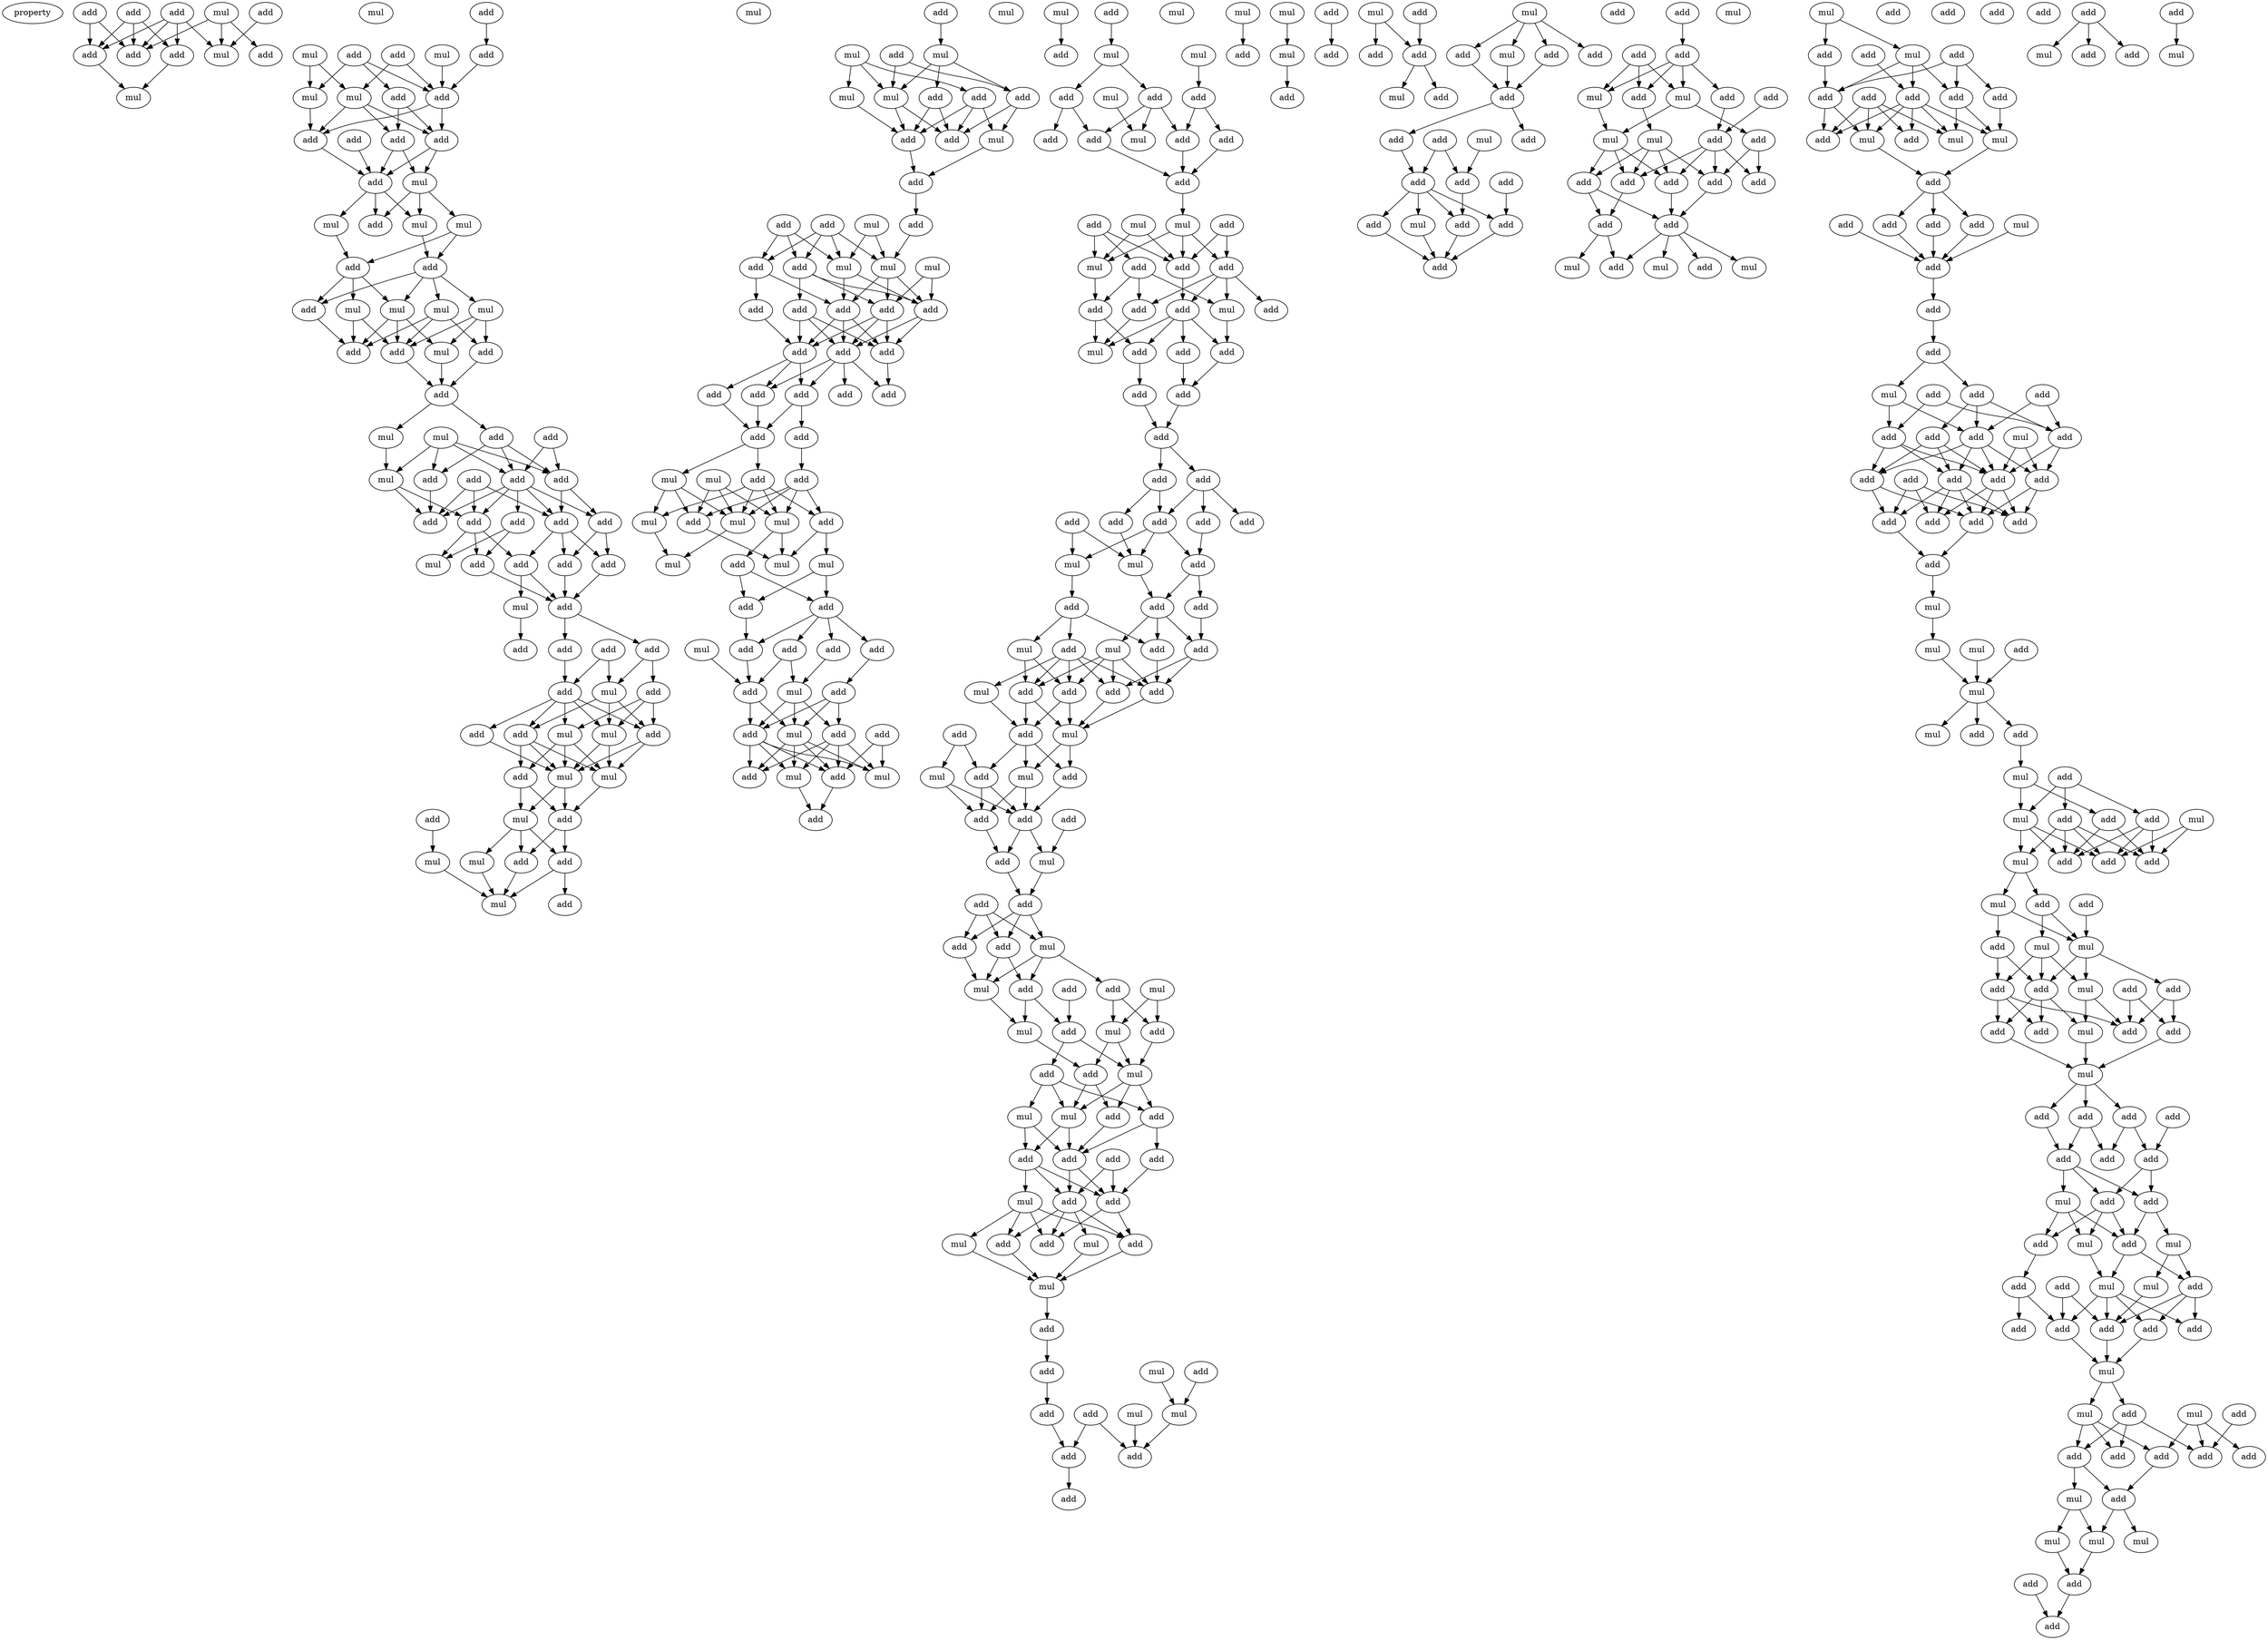 digraph {
    node [fontcolor=black]
    property [mul=2,lf=1.1]
    0 [ label = mul ];
    1 [ label = add ];
    2 [ label = add ];
    3 [ label = add ];
    4 [ label = add ];
    5 [ label = add ];
    6 [ label = add ];
    7 [ label = mul ];
    8 [ label = add ];
    9 [ label = add ];
    10 [ label = mul ];
    11 [ label = mul ];
    12 [ label = add ];
    13 [ label = mul ];
    14 [ label = add ];
    15 [ label = add ];
    16 [ label = mul ];
    17 [ label = add ];
    18 [ label = add ];
    19 [ label = mul ];
    20 [ label = mul ];
    21 [ label = add ];
    22 [ label = add ];
    23 [ label = add ];
    24 [ label = add ];
    25 [ label = add ];
    26 [ label = add ];
    27 [ label = mul ];
    28 [ label = mul ];
    29 [ label = mul ];
    30 [ label = add ];
    31 [ label = mul ];
    32 [ label = mul ];
    33 [ label = add ];
    34 [ label = add ];
    35 [ label = mul ];
    36 [ label = mul ];
    37 [ label = mul ];
    38 [ label = add ];
    39 [ label = mul ];
    40 [ label = add ];
    41 [ label = add ];
    42 [ label = mul ];
    43 [ label = add ];
    44 [ label = add ];
    45 [ label = mul ];
    46 [ label = add ];
    47 [ label = add ];
    48 [ label = mul ];
    49 [ label = add ];
    50 [ label = add ];
    51 [ label = add ];
    52 [ label = add ];
    53 [ label = mul ];
    54 [ label = add ];
    55 [ label = add ];
    56 [ label = add ];
    57 [ label = add ];
    58 [ label = add ];
    59 [ label = add ];
    60 [ label = add ];
    61 [ label = add ];
    62 [ label = add ];
    63 [ label = mul ];
    64 [ label = add ];
    65 [ label = mul ];
    66 [ label = add ];
    67 [ label = add ];
    68 [ label = add ];
    69 [ label = add ];
    70 [ label = add ];
    71 [ label = add ];
    72 [ label = mul ];
    73 [ label = add ];
    74 [ label = mul ];
    75 [ label = add ];
    76 [ label = add ];
    77 [ label = mul ];
    78 [ label = add ];
    79 [ label = mul ];
    80 [ label = mul ];
    81 [ label = add ];
    82 [ label = mul ];
    83 [ label = add ];
    84 [ label = mul ];
    85 [ label = add ];
    86 [ label = add ];
    87 [ label = mul ];
    88 [ label = add ];
    89 [ label = mul ];
    90 [ label = add ];
    91 [ label = mul ];
    92 [ label = mul ];
    93 [ label = add ];
    94 [ label = add ];
    95 [ label = mul ];
    96 [ label = mul ];
    97 [ label = add ];
    98 [ label = add ];
    99 [ label = mul ];
    100 [ label = add ];
    101 [ label = add ];
    102 [ label = add ];
    103 [ label = mul ];
    104 [ label = add ];
    105 [ label = add ];
    106 [ label = add ];
    107 [ label = add ];
    108 [ label = mul ];
    109 [ label = mul ];
    110 [ label = mul ];
    111 [ label = add ];
    112 [ label = add ];
    113 [ label = add ];
    114 [ label = add ];
    115 [ label = add ];
    116 [ label = add ];
    117 [ label = add ];
    118 [ label = add ];
    119 [ label = add ];
    120 [ label = add ];
    121 [ label = add ];
    122 [ label = add ];
    123 [ label = add ];
    124 [ label = add ];
    125 [ label = add ];
    126 [ label = add ];
    127 [ label = add ];
    128 [ label = mul ];
    129 [ label = add ];
    130 [ label = mul ];
    131 [ label = mul ];
    132 [ label = mul ];
    133 [ label = add ];
    134 [ label = mul ];
    135 [ label = add ];
    136 [ label = mul ];
    137 [ label = mul ];
    138 [ label = mul ];
    139 [ label = add ];
    140 [ label = add ];
    141 [ label = add ];
    142 [ label = add ];
    143 [ label = mul ];
    144 [ label = add ];
    145 [ label = add ];
    146 [ label = add ];
    147 [ label = add ];
    148 [ label = add ];
    149 [ label = mul ];
    150 [ label = add ];
    151 [ label = mul ];
    152 [ label = add ];
    153 [ label = add ];
    154 [ label = add ];
    155 [ label = add ];
    156 [ label = mul ];
    157 [ label = mul ];
    158 [ label = mul ];
    159 [ label = add ];
    160 [ label = mul ];
    161 [ label = add ];
    162 [ label = add ];
    163 [ label = mul ];
    164 [ label = mul ];
    165 [ label = add ];
    166 [ label = add ];
    167 [ label = add ];
    168 [ label = mul ];
    169 [ label = add ];
    170 [ label = add ];
    171 [ label = add ];
    172 [ label = add ];
    173 [ label = mul ];
    174 [ label = add ];
    175 [ label = mul ];
    176 [ label = mul ];
    177 [ label = add ];
    178 [ label = add ];
    179 [ label = mul ];
    180 [ label = add ];
    181 [ label = add ];
    182 [ label = add ];
    183 [ label = add ];
    184 [ label = add ];
    185 [ label = mul ];
    186 [ label = add ];
    187 [ label = add ];
    188 [ label = add ];
    189 [ label = add ];
    190 [ label = mul ];
    191 [ label = add ];
    192 [ label = add ];
    193 [ label = add ];
    194 [ label = mul ];
    195 [ label = add ];
    196 [ label = add ];
    197 [ label = add ];
    198 [ label = add ];
    199 [ label = add ];
    200 [ label = add ];
    201 [ label = add ];
    202 [ label = add ];
    203 [ label = mul ];
    204 [ label = mul ];
    205 [ label = add ];
    206 [ label = add ];
    207 [ label = add ];
    208 [ label = add ];
    209 [ label = add ];
    210 [ label = mul ];
    211 [ label = add ];
    212 [ label = add ];
    213 [ label = mul ];
    214 [ label = add ];
    215 [ label = add ];
    216 [ label = add ];
    217 [ label = add ];
    218 [ label = mul ];
    219 [ label = add ];
    220 [ label = mul ];
    221 [ label = add ];
    222 [ label = mul ];
    223 [ label = mul ];
    224 [ label = mul ];
    225 [ label = add ];
    226 [ label = add ];
    227 [ label = add ];
    228 [ label = add ];
    229 [ label = add ];
    230 [ label = add ];
    231 [ label = add ];
    232 [ label = mul ];
    233 [ label = add ];
    234 [ label = add ];
    235 [ label = add ];
    236 [ label = add ];
    237 [ label = mul ];
    238 [ label = mul ];
    239 [ label = mul ];
    240 [ label = add ];
    241 [ label = add ];
    242 [ label = add ];
    243 [ label = mul ];
    244 [ label = add ];
    245 [ label = mul ];
    246 [ label = add ];
    247 [ label = mul ];
    248 [ label = add ];
    249 [ label = add ];
    250 [ label = mul ];
    251 [ label = add ];
    252 [ label = mul ];
    253 [ label = add ];
    254 [ label = add ];
    255 [ label = add ];
    256 [ label = add ];
    257 [ label = add ];
    258 [ label = add ];
    259 [ label = add ];
    260 [ label = mul ];
    261 [ label = add ];
    262 [ label = mul ];
    263 [ label = add ];
    264 [ label = add ];
    265 [ label = mul ];
    266 [ label = mul ];
    267 [ label = add ];
    268 [ label = add ];
    269 [ label = add ];
    270 [ label = mul ];
    271 [ label = add ];
    272 [ label = add ];
    273 [ label = mul ];
    274 [ label = mul ];
    275 [ label = add ];
    276 [ label = add ];
    277 [ label = add ];
    278 [ label = mul ];
    279 [ label = add ];
    280 [ label = mul ];
    281 [ label = add ];
    282 [ label = add ];
    283 [ label = mul ];
    284 [ label = add ];
    285 [ label = add ];
    286 [ label = add ];
    287 [ label = mul ];
    288 [ label = add ];
    289 [ label = mul ];
    290 [ label = add ];
    291 [ label = add ];
    292 [ label = mul ];
    293 [ label = add ];
    294 [ label = add ];
    295 [ label = add ];
    296 [ label = mul ];
    297 [ label = add ];
    298 [ label = add ];
    299 [ label = add ];
    300 [ label = add ];
    301 [ label = add ];
    302 [ label = add ];
    303 [ label = add ];
    304 [ label = add ];
    305 [ label = mul ];
    306 [ label = add ];
    307 [ label = add ];
    308 [ label = add ];
    309 [ label = add ];
    310 [ label = add ];
    311 [ label = mul ];
    312 [ label = mul ];
    313 [ label = add ];
    314 [ label = add ];
    315 [ label = add ];
    316 [ label = mul ];
    317 [ label = add ];
    318 [ label = mul ];
    319 [ label = add ];
    320 [ label = add ];
    321 [ label = add ];
    322 [ label = add ];
    323 [ label = add ];
    324 [ label = add ];
    325 [ label = add ];
    326 [ label = add ];
    327 [ label = add ];
    328 [ label = mul ];
    329 [ label = add ];
    330 [ label = mul ];
    331 [ label = mul ];
    332 [ label = mul ];
    333 [ label = mul ];
    334 [ label = mul ];
    335 [ label = add ];
    336 [ label = add ];
    337 [ label = add ];
    338 [ label = add ];
    339 [ label = add ];
    340 [ label = add ];
    341 [ label = add ];
    342 [ label = add ];
    343 [ label = mul ];
    344 [ label = mul ];
    345 [ label = mul ];
    346 [ label = add ];
    347 [ label = add ];
    348 [ label = add ];
    349 [ label = add ];
    350 [ label = add ];
    351 [ label = add ];
    352 [ label = add ];
    353 [ label = mul ];
    354 [ label = add ];
    355 [ label = add ];
    356 [ label = add ];
    357 [ label = mul ];
    358 [ label = add ];
    359 [ label = add ];
    360 [ label = add ];
    361 [ label = add ];
    362 [ label = add ];
    363 [ label = add ];
    364 [ label = add ];
    365 [ label = mul ];
    366 [ label = add ];
    367 [ label = add ];
    368 [ label = add ];
    369 [ label = add ];
    370 [ label = add ];
    371 [ label = add ];
    372 [ label = add ];
    373 [ label = add ];
    374 [ label = add ];
    375 [ label = add ];
    376 [ label = mul ];
    377 [ label = mul ];
    378 [ label = mul ];
    379 [ label = add ];
    380 [ label = add ];
    381 [ label = add ];
    382 [ label = mul ];
    383 [ label = add ];
    384 [ label = mul ];
    385 [ label = add ];
    386 [ label = add ];
    387 [ label = add ];
    388 [ label = mul ];
    389 [ label = add ];
    390 [ label = mul ];
    391 [ label = add ];
    392 [ label = mul ];
    393 [ label = add ];
    394 [ label = add ];
    395 [ label = add ];
    396 [ label = mul ];
    397 [ label = add ];
    398 [ label = add ];
    399 [ label = mul ];
    400 [ label = add ];
    401 [ label = add ];
    402 [ label = mul ];
    403 [ label = mul ];
    404 [ label = add ];
    405 [ label = add ];
    406 [ label = mul ];
    407 [ label = add ];
    408 [ label = add ];
    409 [ label = add ];
    410 [ label = mul ];
    411 [ label = add ];
    412 [ label = add ];
    413 [ label = add ];
    414 [ label = mul ];
    415 [ label = add ];
    416 [ label = add ];
    417 [ label = add ];
    418 [ label = add ];
    419 [ label = add ];
    420 [ label = add ];
    421 [ label = add ];
    422 [ label = mul ];
    423 [ label = add ];
    424 [ label = add ];
    425 [ label = add ];
    426 [ label = add ];
    427 [ label = mul ];
    428 [ label = mul ];
    429 [ label = add ];
    430 [ label = add ];
    431 [ label = mul ];
    432 [ label = add ];
    433 [ label = mul ];
    434 [ label = add ];
    435 [ label = add ];
    436 [ label = add ];
    437 [ label = add ];
    438 [ label = add ];
    439 [ label = mul ];
    440 [ label = mul ];
    441 [ label = add ];
    442 [ label = mul ];
    443 [ label = add ];
    444 [ label = add ];
    445 [ label = add ];
    446 [ label = add ];
    447 [ label = add ];
    448 [ label = add ];
    449 [ label = mul ];
    450 [ label = add ];
    451 [ label = mul ];
    452 [ label = mul ];
    453 [ label = add ];
    454 [ label = mul ];
    455 [ label = add ];
    456 [ label = add ];
    457 [ label = add ];
    458 [ label = add ];
    459 [ label = add ];
    460 [ label = mul ];
    461 [ label = mul ];
    462 [ label = add ];
    463 [ label = add ];
    0 -> 5 [ name = 0 ];
    0 -> 7 [ name = 1 ];
    0 -> 8 [ name = 2 ];
    1 -> 7 [ name = 3 ];
    2 -> 5 [ name = 4 ];
    2 -> 6 [ name = 5 ];
    2 -> 7 [ name = 6 ];
    2 -> 9 [ name = 7 ];
    3 -> 5 [ name = 8 ];
    3 -> 6 [ name = 9 ];
    4 -> 5 [ name = 10 ];
    4 -> 6 [ name = 11 ];
    4 -> 9 [ name = 12 ];
    6 -> 10 [ name = 13 ];
    9 -> 10 [ name = 14 ];
    12 -> 14 [ name = 15 ];
    13 -> 21 [ name = 16 ];
    14 -> 21 [ name = 17 ];
    15 -> 18 [ name = 18 ];
    15 -> 20 [ name = 19 ];
    15 -> 21 [ name = 20 ];
    16 -> 19 [ name = 21 ];
    16 -> 20 [ name = 22 ];
    17 -> 19 [ name = 23 ];
    17 -> 21 [ name = 24 ];
    18 -> 23 [ name = 25 ];
    18 -> 24 [ name = 26 ];
    19 -> 22 [ name = 27 ];
    19 -> 23 [ name = 28 ];
    19 -> 24 [ name = 29 ];
    20 -> 22 [ name = 30 ];
    21 -> 22 [ name = 31 ];
    21 -> 24 [ name = 32 ];
    22 -> 26 [ name = 33 ];
    23 -> 26 [ name = 34 ];
    23 -> 27 [ name = 35 ];
    24 -> 26 [ name = 36 ];
    24 -> 27 [ name = 37 ];
    25 -> 26 [ name = 38 ];
    26 -> 29 [ name = 39 ];
    26 -> 30 [ name = 40 ];
    26 -> 32 [ name = 41 ];
    27 -> 30 [ name = 42 ];
    27 -> 31 [ name = 43 ];
    27 -> 32 [ name = 44 ];
    29 -> 34 [ name = 45 ];
    31 -> 33 [ name = 46 ];
    31 -> 34 [ name = 47 ];
    32 -> 33 [ name = 48 ];
    33 -> 36 [ name = 49 ];
    33 -> 37 [ name = 50 ];
    33 -> 38 [ name = 51 ];
    33 -> 39 [ name = 52 ];
    34 -> 35 [ name = 53 ];
    34 -> 36 [ name = 54 ];
    34 -> 38 [ name = 55 ];
    35 -> 40 [ name = 56 ];
    35 -> 43 [ name = 57 ];
    36 -> 40 [ name = 58 ];
    36 -> 42 [ name = 59 ];
    36 -> 43 [ name = 60 ];
    37 -> 40 [ name = 61 ];
    37 -> 41 [ name = 62 ];
    37 -> 43 [ name = 63 ];
    38 -> 40 [ name = 64 ];
    39 -> 41 [ name = 65 ];
    39 -> 42 [ name = 66 ];
    39 -> 43 [ name = 67 ];
    41 -> 44 [ name = 68 ];
    42 -> 44 [ name = 69 ];
    43 -> 44 [ name = 70 ];
    44 -> 45 [ name = 71 ];
    44 -> 47 [ name = 72 ];
    45 -> 53 [ name = 73 ];
    46 -> 50 [ name = 74 ];
    46 -> 51 [ name = 75 ];
    47 -> 50 [ name = 76 ];
    47 -> 51 [ name = 77 ];
    47 -> 52 [ name = 78 ];
    48 -> 50 [ name = 79 ];
    48 -> 51 [ name = 80 ];
    48 -> 52 [ name = 81 ];
    48 -> 53 [ name = 82 ];
    49 -> 54 [ name = 83 ];
    49 -> 55 [ name = 84 ];
    49 -> 58 [ name = 85 ];
    50 -> 54 [ name = 86 ];
    50 -> 55 [ name = 87 ];
    50 -> 56 [ name = 88 ];
    50 -> 57 [ name = 89 ];
    50 -> 58 [ name = 90 ];
    51 -> 54 [ name = 91 ];
    51 -> 56 [ name = 92 ];
    52 -> 55 [ name = 93 ];
    53 -> 55 [ name = 94 ];
    53 -> 58 [ name = 95 ];
    54 -> 59 [ name = 96 ];
    54 -> 60 [ name = 97 ];
    54 -> 61 [ name = 98 ];
    56 -> 60 [ name = 99 ];
    56 -> 61 [ name = 100 ];
    57 -> 62 [ name = 101 ];
    57 -> 63 [ name = 102 ];
    58 -> 59 [ name = 103 ];
    58 -> 62 [ name = 104 ];
    58 -> 63 [ name = 105 ];
    59 -> 64 [ name = 106 ];
    59 -> 65 [ name = 107 ];
    60 -> 64 [ name = 108 ];
    61 -> 64 [ name = 109 ];
    62 -> 64 [ name = 110 ];
    64 -> 66 [ name = 111 ];
    64 -> 68 [ name = 112 ];
    65 -> 67 [ name = 113 ];
    66 -> 70 [ name = 114 ];
    68 -> 71 [ name = 115 ];
    68 -> 72 [ name = 116 ];
    69 -> 70 [ name = 117 ];
    69 -> 72 [ name = 118 ];
    70 -> 73 [ name = 119 ];
    70 -> 74 [ name = 120 ];
    70 -> 75 [ name = 121 ];
    70 -> 76 [ name = 122 ];
    70 -> 77 [ name = 123 ];
    71 -> 74 [ name = 124 ];
    71 -> 76 [ name = 125 ];
    71 -> 77 [ name = 126 ];
    72 -> 73 [ name = 127 ];
    72 -> 74 [ name = 128 ];
    72 -> 76 [ name = 129 ];
    73 -> 78 [ name = 130 ];
    73 -> 79 [ name = 131 ];
    73 -> 80 [ name = 132 ];
    74 -> 79 [ name = 133 ];
    74 -> 80 [ name = 134 ];
    75 -> 79 [ name = 135 ];
    76 -> 79 [ name = 136 ];
    76 -> 80 [ name = 137 ];
    77 -> 78 [ name = 138 ];
    77 -> 79 [ name = 139 ];
    77 -> 80 [ name = 140 ];
    78 -> 82 [ name = 141 ];
    78 -> 83 [ name = 142 ];
    79 -> 82 [ name = 143 ];
    79 -> 83 [ name = 144 ];
    80 -> 83 [ name = 145 ];
    81 -> 87 [ name = 146 ];
    82 -> 84 [ name = 147 ];
    82 -> 85 [ name = 148 ];
    82 -> 86 [ name = 149 ];
    83 -> 85 [ name = 150 ];
    83 -> 86 [ name = 151 ];
    84 -> 89 [ name = 152 ];
    85 -> 89 [ name = 153 ];
    86 -> 88 [ name = 154 ];
    86 -> 89 [ name = 155 ];
    87 -> 89 [ name = 156 ];
    90 -> 91 [ name = 157 ];
    91 -> 95 [ name = 158 ];
    91 -> 97 [ name = 159 ];
    91 -> 98 [ name = 160 ];
    92 -> 94 [ name = 161 ];
    92 -> 95 [ name = 162 ];
    92 -> 96 [ name = 163 ];
    93 -> 95 [ name = 164 ];
    93 -> 98 [ name = 165 ];
    94 -> 99 [ name = 166 ];
    94 -> 100 [ name = 167 ];
    94 -> 101 [ name = 168 ];
    95 -> 100 [ name = 169 ];
    95 -> 101 [ name = 170 ];
    96 -> 101 [ name = 171 ];
    97 -> 100 [ name = 172 ];
    97 -> 101 [ name = 173 ];
    98 -> 99 [ name = 174 ];
    98 -> 100 [ name = 175 ];
    99 -> 102 [ name = 176 ];
    101 -> 102 [ name = 177 ];
    102 -> 105 [ name = 178 ];
    103 -> 109 [ name = 179 ];
    103 -> 110 [ name = 180 ];
    104 -> 107 [ name = 181 ];
    104 -> 109 [ name = 182 ];
    104 -> 110 [ name = 183 ];
    104 -> 111 [ name = 184 ];
    105 -> 109 [ name = 185 ];
    106 -> 107 [ name = 186 ];
    106 -> 110 [ name = 187 ];
    106 -> 111 [ name = 188 ];
    107 -> 113 [ name = 189 ];
    107 -> 114 [ name = 190 ];
    107 -> 115 [ name = 191 ];
    108 -> 113 [ name = 192 ];
    108 -> 114 [ name = 193 ];
    109 -> 113 [ name = 194 ];
    109 -> 114 [ name = 195 ];
    109 -> 116 [ name = 196 ];
    110 -> 114 [ name = 197 ];
    110 -> 116 [ name = 198 ];
    111 -> 112 [ name = 199 ];
    111 -> 116 [ name = 200 ];
    112 -> 117 [ name = 201 ];
    113 -> 117 [ name = 202 ];
    113 -> 118 [ name = 203 ];
    113 -> 119 [ name = 204 ];
    114 -> 118 [ name = 205 ];
    114 -> 119 [ name = 206 ];
    115 -> 117 [ name = 207 ];
    115 -> 118 [ name = 208 ];
    115 -> 119 [ name = 209 ];
    116 -> 117 [ name = 210 ];
    116 -> 118 [ name = 211 ];
    116 -> 119 [ name = 212 ];
    117 -> 121 [ name = 213 ];
    117 -> 122 [ name = 214 ];
    117 -> 123 [ name = 215 ];
    118 -> 124 [ name = 216 ];
    119 -> 120 [ name = 217 ];
    119 -> 121 [ name = 218 ];
    119 -> 123 [ name = 219 ];
    119 -> 124 [ name = 220 ];
    121 -> 125 [ name = 221 ];
    121 -> 126 [ name = 222 ];
    122 -> 126 [ name = 223 ];
    123 -> 126 [ name = 224 ];
    125 -> 127 [ name = 225 ];
    126 -> 129 [ name = 226 ];
    126 -> 130 [ name = 227 ];
    127 -> 131 [ name = 228 ];
    127 -> 132 [ name = 229 ];
    127 -> 133 [ name = 230 ];
    127 -> 135 [ name = 231 ];
    128 -> 131 [ name = 232 ];
    128 -> 132 [ name = 233 ];
    128 -> 133 [ name = 234 ];
    129 -> 131 [ name = 235 ];
    129 -> 132 [ name = 236 ];
    129 -> 134 [ name = 237 ];
    129 -> 135 [ name = 238 ];
    130 -> 131 [ name = 239 ];
    130 -> 133 [ name = 240 ];
    130 -> 134 [ name = 241 ];
    131 -> 136 [ name = 242 ];
    132 -> 138 [ name = 243 ];
    132 -> 139 [ name = 244 ];
    133 -> 138 [ name = 245 ];
    134 -> 136 [ name = 246 ];
    135 -> 137 [ name = 247 ];
    135 -> 138 [ name = 248 ];
    137 -> 140 [ name = 249 ];
    137 -> 141 [ name = 250 ];
    139 -> 140 [ name = 251 ];
    139 -> 141 [ name = 252 ];
    140 -> 142 [ name = 253 ];
    141 -> 142 [ name = 254 ];
    141 -> 144 [ name = 255 ];
    141 -> 145 [ name = 256 ];
    141 -> 146 [ name = 257 ];
    142 -> 147 [ name = 258 ];
    143 -> 147 [ name = 259 ];
    144 -> 149 [ name = 260 ];
    145 -> 148 [ name = 261 ];
    146 -> 147 [ name = 262 ];
    146 -> 149 [ name = 263 ];
    147 -> 151 [ name = 264 ];
    147 -> 153 [ name = 265 ];
    148 -> 151 [ name = 266 ];
    148 -> 152 [ name = 267 ];
    148 -> 153 [ name = 268 ];
    149 -> 151 [ name = 269 ];
    149 -> 152 [ name = 270 ];
    149 -> 153 [ name = 271 ];
    150 -> 155 [ name = 272 ];
    150 -> 157 [ name = 273 ];
    151 -> 154 [ name = 274 ];
    151 -> 155 [ name = 275 ];
    151 -> 156 [ name = 276 ];
    151 -> 157 [ name = 277 ];
    152 -> 154 [ name = 278 ];
    152 -> 155 [ name = 279 ];
    152 -> 156 [ name = 280 ];
    152 -> 157 [ name = 281 ];
    153 -> 154 [ name = 282 ];
    153 -> 155 [ name = 283 ];
    153 -> 156 [ name = 284 ];
    153 -> 157 [ name = 285 ];
    155 -> 159 [ name = 286 ];
    156 -> 159 [ name = 287 ];
    160 -> 162 [ name = 288 ];
    161 -> 163 [ name = 289 ];
    163 -> 166 [ name = 290 ];
    163 -> 167 [ name = 291 ];
    164 -> 165 [ name = 292 ];
    165 -> 169 [ name = 293 ];
    165 -> 172 [ name = 294 ];
    166 -> 170 [ name = 295 ];
    166 -> 172 [ name = 296 ];
    166 -> 173 [ name = 297 ];
    167 -> 170 [ name = 298 ];
    167 -> 171 [ name = 299 ];
    168 -> 173 [ name = 300 ];
    169 -> 174 [ name = 301 ];
    170 -> 174 [ name = 302 ];
    172 -> 174 [ name = 303 ];
    174 -> 175 [ name = 304 ];
    175 -> 179 [ name = 305 ];
    175 -> 180 [ name = 306 ];
    175 -> 182 [ name = 307 ];
    176 -> 179 [ name = 308 ];
    176 -> 180 [ name = 309 ];
    177 -> 179 [ name = 310 ];
    177 -> 180 [ name = 311 ];
    177 -> 181 [ name = 312 ];
    178 -> 180 [ name = 313 ];
    178 -> 182 [ name = 314 ];
    179 -> 187 [ name = 315 ];
    180 -> 183 [ name = 316 ];
    181 -> 185 [ name = 317 ];
    181 -> 186 [ name = 318 ];
    181 -> 187 [ name = 319 ];
    182 -> 183 [ name = 320 ];
    182 -> 184 [ name = 321 ];
    182 -> 185 [ name = 322 ];
    182 -> 186 [ name = 323 ];
    183 -> 188 [ name = 324 ];
    183 -> 189 [ name = 325 ];
    183 -> 190 [ name = 326 ];
    183 -> 191 [ name = 327 ];
    185 -> 188 [ name = 328 ];
    186 -> 190 [ name = 329 ];
    187 -> 189 [ name = 330 ];
    187 -> 190 [ name = 331 ];
    188 -> 192 [ name = 332 ];
    189 -> 193 [ name = 333 ];
    191 -> 192 [ name = 334 ];
    192 -> 195 [ name = 335 ];
    193 -> 195 [ name = 336 ];
    195 -> 196 [ name = 337 ];
    195 -> 197 [ name = 338 ];
    196 -> 199 [ name = 339 ];
    196 -> 200 [ name = 340 ];
    197 -> 198 [ name = 341 ];
    197 -> 200 [ name = 342 ];
    197 -> 202 [ name = 343 ];
    199 -> 204 [ name = 344 ];
    200 -> 203 [ name = 345 ];
    200 -> 204 [ name = 346 ];
    200 -> 205 [ name = 347 ];
    201 -> 203 [ name = 348 ];
    201 -> 204 [ name = 349 ];
    202 -> 205 [ name = 350 ];
    203 -> 208 [ name = 351 ];
    204 -> 206 [ name = 352 ];
    205 -> 206 [ name = 353 ];
    205 -> 207 [ name = 354 ];
    206 -> 211 [ name = 355 ];
    206 -> 212 [ name = 356 ];
    206 -> 213 [ name = 357 ];
    207 -> 211 [ name = 358 ];
    208 -> 209 [ name = 359 ];
    208 -> 210 [ name = 360 ];
    208 -> 212 [ name = 361 ];
    209 -> 214 [ name = 362 ];
    209 -> 215 [ name = 363 ];
    209 -> 216 [ name = 364 ];
    209 -> 217 [ name = 365 ];
    209 -> 218 [ name = 366 ];
    210 -> 214 [ name = 367 ];
    210 -> 215 [ name = 368 ];
    211 -> 216 [ name = 369 ];
    211 -> 217 [ name = 370 ];
    212 -> 216 [ name = 371 ];
    213 -> 214 [ name = 372 ];
    213 -> 215 [ name = 373 ];
    213 -> 216 [ name = 374 ];
    213 -> 217 [ name = 375 ];
    214 -> 220 [ name = 376 ];
    214 -> 221 [ name = 377 ];
    215 -> 220 [ name = 378 ];
    215 -> 221 [ name = 379 ];
    216 -> 220 [ name = 380 ];
    217 -> 220 [ name = 381 ];
    218 -> 221 [ name = 382 ];
    219 -> 224 [ name = 383 ];
    219 -> 225 [ name = 384 ];
    220 -> 223 [ name = 385 ];
    220 -> 226 [ name = 386 ];
    221 -> 223 [ name = 387 ];
    221 -> 225 [ name = 388 ];
    221 -> 226 [ name = 389 ];
    222 -> 228 [ name = 390 ];
    223 -> 229 [ name = 391 ];
    223 -> 230 [ name = 392 ];
    224 -> 229 [ name = 393 ];
    224 -> 230 [ name = 394 ];
    225 -> 229 [ name = 395 ];
    225 -> 230 [ name = 396 ];
    226 -> 230 [ name = 397 ];
    227 -> 232 [ name = 398 ];
    229 -> 231 [ name = 399 ];
    230 -> 231 [ name = 400 ];
    230 -> 232 [ name = 401 ];
    231 -> 233 [ name = 402 ];
    232 -> 233 [ name = 403 ];
    233 -> 235 [ name = 404 ];
    233 -> 236 [ name = 405 ];
    233 -> 237 [ name = 406 ];
    234 -> 235 [ name = 407 ];
    234 -> 236 [ name = 408 ];
    234 -> 237 [ name = 409 ];
    235 -> 238 [ name = 410 ];
    236 -> 238 [ name = 411 ];
    236 -> 241 [ name = 412 ];
    237 -> 238 [ name = 413 ];
    237 -> 240 [ name = 414 ];
    237 -> 241 [ name = 415 ];
    238 -> 245 [ name = 416 ];
    239 -> 243 [ name = 417 ];
    239 -> 244 [ name = 418 ];
    240 -> 243 [ name = 419 ];
    240 -> 244 [ name = 420 ];
    241 -> 245 [ name = 421 ];
    241 -> 246 [ name = 422 ];
    242 -> 246 [ name = 423 ];
    243 -> 247 [ name = 424 ];
    243 -> 249 [ name = 425 ];
    244 -> 247 [ name = 426 ];
    245 -> 249 [ name = 427 ];
    246 -> 247 [ name = 428 ];
    246 -> 248 [ name = 429 ];
    247 -> 250 [ name = 430 ];
    247 -> 251 [ name = 431 ];
    247 -> 253 [ name = 432 ];
    248 -> 250 [ name = 433 ];
    248 -> 252 [ name = 434 ];
    248 -> 253 [ name = 435 ];
    249 -> 250 [ name = 436 ];
    249 -> 251 [ name = 437 ];
    250 -> 255 [ name = 438 ];
    250 -> 257 [ name = 439 ];
    251 -> 257 [ name = 440 ];
    252 -> 255 [ name = 441 ];
    252 -> 257 [ name = 442 ];
    253 -> 254 [ name = 443 ];
    253 -> 257 [ name = 444 ];
    254 -> 259 [ name = 445 ];
    255 -> 258 [ name = 446 ];
    255 -> 259 [ name = 447 ];
    255 -> 260 [ name = 448 ];
    256 -> 258 [ name = 449 ];
    256 -> 259 [ name = 450 ];
    257 -> 258 [ name = 451 ];
    257 -> 259 [ name = 452 ];
    258 -> 261 [ name = 453 ];
    258 -> 263 [ name = 454 ];
    258 -> 264 [ name = 455 ];
    258 -> 265 [ name = 456 ];
    259 -> 263 [ name = 457 ];
    259 -> 264 [ name = 458 ];
    260 -> 261 [ name = 459 ];
    260 -> 262 [ name = 460 ];
    260 -> 263 [ name = 461 ];
    260 -> 264 [ name = 462 ];
    261 -> 266 [ name = 463 ];
    262 -> 266 [ name = 464 ];
    263 -> 266 [ name = 465 ];
    265 -> 266 [ name = 466 ];
    266 -> 267 [ name = 467 ];
    267 -> 268 [ name = 468 ];
    268 -> 271 [ name = 469 ];
    269 -> 274 [ name = 470 ];
    270 -> 274 [ name = 471 ];
    271 -> 275 [ name = 472 ];
    272 -> 275 [ name = 473 ];
    272 -> 276 [ name = 474 ];
    273 -> 276 [ name = 475 ];
    274 -> 276 [ name = 476 ];
    275 -> 277 [ name = 477 ];
    278 -> 280 [ name = 478 ];
    279 -> 282 [ name = 479 ];
    280 -> 281 [ name = 480 ];
    283 -> 285 [ name = 481 ];
    283 -> 286 [ name = 482 ];
    284 -> 286 [ name = 483 ];
    286 -> 287 [ name = 484 ];
    286 -> 288 [ name = 485 ];
    289 -> 290 [ name = 486 ];
    289 -> 292 [ name = 487 ];
    289 -> 293 [ name = 488 ];
    289 -> 294 [ name = 489 ];
    290 -> 295 [ name = 490 ];
    292 -> 295 [ name = 491 ];
    293 -> 295 [ name = 492 ];
    295 -> 297 [ name = 493 ];
    295 -> 299 [ name = 494 ];
    296 -> 301 [ name = 495 ];
    297 -> 300 [ name = 496 ];
    298 -> 300 [ name = 497 ];
    298 -> 301 [ name = 498 ];
    300 -> 303 [ name = 499 ];
    300 -> 304 [ name = 500 ];
    300 -> 305 [ name = 501 ];
    300 -> 306 [ name = 502 ];
    301 -> 304 [ name = 503 ];
    302 -> 306 [ name = 504 ];
    303 -> 307 [ name = 505 ];
    304 -> 307 [ name = 506 ];
    305 -> 307 [ name = 507 ];
    306 -> 307 [ name = 508 ];
    308 -> 309 [ name = 509 ];
    309 -> 311 [ name = 510 ];
    309 -> 312 [ name = 511 ];
    309 -> 314 [ name = 512 ];
    309 -> 315 [ name = 513 ];
    310 -> 311 [ name = 514 ];
    310 -> 312 [ name = 515 ];
    310 -> 314 [ name = 516 ];
    311 -> 316 [ name = 517 ];
    312 -> 316 [ name = 518 ];
    312 -> 319 [ name = 519 ];
    313 -> 317 [ name = 520 ];
    314 -> 318 [ name = 521 ];
    315 -> 317 [ name = 522 ];
    316 -> 320 [ name = 523 ];
    316 -> 321 [ name = 524 ];
    316 -> 322 [ name = 525 ];
    317 -> 321 [ name = 526 ];
    317 -> 322 [ name = 527 ];
    317 -> 323 [ name = 528 ];
    317 -> 324 [ name = 529 ];
    318 -> 320 [ name = 530 ];
    318 -> 321 [ name = 531 ];
    318 -> 322 [ name = 532 ];
    318 -> 323 [ name = 533 ];
    319 -> 323 [ name = 534 ];
    319 -> 324 [ name = 535 ];
    320 -> 325 [ name = 536 ];
    320 -> 326 [ name = 537 ];
    321 -> 326 [ name = 538 ];
    322 -> 325 [ name = 539 ];
    323 -> 326 [ name = 540 ];
    325 -> 327 [ name = 541 ];
    325 -> 331 [ name = 542 ];
    326 -> 327 [ name = 543 ];
    326 -> 328 [ name = 544 ];
    326 -> 329 [ name = 545 ];
    326 -> 330 [ name = 546 ];
    333 -> 334 [ name = 547 ];
    333 -> 336 [ name = 548 ];
    334 -> 338 [ name = 549 ];
    334 -> 340 [ name = 550 ];
    334 -> 341 [ name = 551 ];
    335 -> 341 [ name = 552 ];
    336 -> 338 [ name = 553 ];
    337 -> 338 [ name = 554 ];
    337 -> 340 [ name = 555 ];
    337 -> 342 [ name = 556 ];
    338 -> 343 [ name = 557 ];
    338 -> 346 [ name = 558 ];
    339 -> 343 [ name = 559 ];
    339 -> 345 [ name = 560 ];
    339 -> 346 [ name = 561 ];
    339 -> 347 [ name = 562 ];
    340 -> 344 [ name = 563 ];
    340 -> 345 [ name = 564 ];
    341 -> 343 [ name = 565 ];
    341 -> 344 [ name = 566 ];
    341 -> 345 [ name = 567 ];
    341 -> 346 [ name = 568 ];
    341 -> 347 [ name = 569 ];
    342 -> 344 [ name = 570 ];
    343 -> 348 [ name = 571 ];
    344 -> 348 [ name = 572 ];
    348 -> 350 [ name = 573 ];
    348 -> 351 [ name = 574 ];
    348 -> 352 [ name = 575 ];
    349 -> 354 [ name = 576 ];
    350 -> 354 [ name = 577 ];
    351 -> 354 [ name = 578 ];
    352 -> 354 [ name = 579 ];
    353 -> 354 [ name = 580 ];
    354 -> 355 [ name = 581 ];
    355 -> 356 [ name = 582 ];
    356 -> 357 [ name = 583 ];
    356 -> 360 [ name = 584 ];
    357 -> 361 [ name = 585 ];
    357 -> 362 [ name = 586 ];
    358 -> 361 [ name = 587 ];
    358 -> 364 [ name = 588 ];
    359 -> 362 [ name = 589 ];
    359 -> 364 [ name = 590 ];
    360 -> 362 [ name = 591 ];
    360 -> 363 [ name = 592 ];
    360 -> 364 [ name = 593 ];
    361 -> 366 [ name = 594 ];
    361 -> 369 [ name = 595 ];
    361 -> 370 [ name = 596 ];
    362 -> 366 [ name = 597 ];
    362 -> 368 [ name = 598 ];
    362 -> 369 [ name = 599 ];
    362 -> 370 [ name = 600 ];
    363 -> 366 [ name = 601 ];
    363 -> 369 [ name = 602 ];
    363 -> 370 [ name = 603 ];
    364 -> 366 [ name = 604 ];
    364 -> 368 [ name = 605 ];
    365 -> 366 [ name = 606 ];
    365 -> 368 [ name = 607 ];
    366 -> 371 [ name = 608 ];
    366 -> 372 [ name = 609 ];
    366 -> 373 [ name = 610 ];
    367 -> 371 [ name = 611 ];
    367 -> 373 [ name = 612 ];
    367 -> 374 [ name = 613 ];
    368 -> 372 [ name = 614 ];
    368 -> 373 [ name = 615 ];
    369 -> 371 [ name = 616 ];
    369 -> 372 [ name = 617 ];
    369 -> 373 [ name = 618 ];
    369 -> 374 [ name = 619 ];
    370 -> 372 [ name = 620 ];
    370 -> 374 [ name = 621 ];
    372 -> 375 [ name = 622 ];
    374 -> 375 [ name = 623 ];
    375 -> 376 [ name = 624 ];
    376 -> 377 [ name = 625 ];
    377 -> 382 [ name = 626 ];
    378 -> 382 [ name = 627 ];
    380 -> 382 [ name = 628 ];
    382 -> 384 [ name = 629 ];
    382 -> 385 [ name = 630 ];
    382 -> 386 [ name = 631 ];
    386 -> 388 [ name = 632 ];
    387 -> 390 [ name = 633 ];
    387 -> 391 [ name = 634 ];
    387 -> 393 [ name = 635 ];
    388 -> 389 [ name = 636 ];
    388 -> 390 [ name = 637 ];
    389 -> 395 [ name = 638 ];
    389 -> 397 [ name = 639 ];
    390 -> 394 [ name = 640 ];
    390 -> 396 [ name = 641 ];
    390 -> 397 [ name = 642 ];
    391 -> 394 [ name = 643 ];
    391 -> 395 [ name = 644 ];
    391 -> 396 [ name = 645 ];
    391 -> 397 [ name = 646 ];
    392 -> 394 [ name = 647 ];
    392 -> 395 [ name = 648 ];
    393 -> 394 [ name = 649 ];
    393 -> 395 [ name = 650 ];
    393 -> 397 [ name = 651 ];
    396 -> 399 [ name = 652 ];
    396 -> 400 [ name = 653 ];
    398 -> 402 [ name = 654 ];
    399 -> 401 [ name = 655 ];
    399 -> 402 [ name = 656 ];
    400 -> 402 [ name = 657 ];
    400 -> 403 [ name = 658 ];
    401 -> 404 [ name = 659 ];
    401 -> 408 [ name = 660 ];
    402 -> 405 [ name = 661 ];
    402 -> 406 [ name = 662 ];
    402 -> 408 [ name = 663 ];
    403 -> 404 [ name = 664 ];
    403 -> 406 [ name = 665 ];
    403 -> 408 [ name = 666 ];
    404 -> 409 [ name = 667 ];
    404 -> 412 [ name = 668 ];
    404 -> 413 [ name = 669 ];
    405 -> 411 [ name = 670 ];
    405 -> 412 [ name = 671 ];
    406 -> 410 [ name = 672 ];
    406 -> 412 [ name = 673 ];
    407 -> 411 [ name = 674 ];
    407 -> 412 [ name = 675 ];
    408 -> 409 [ name = 676 ];
    408 -> 410 [ name = 677 ];
    408 -> 413 [ name = 678 ];
    410 -> 414 [ name = 679 ];
    411 -> 414 [ name = 680 ];
    413 -> 414 [ name = 681 ];
    414 -> 416 [ name = 682 ];
    414 -> 417 [ name = 683 ];
    414 -> 418 [ name = 684 ];
    415 -> 419 [ name = 685 ];
    416 -> 420 [ name = 686 ];
    416 -> 421 [ name = 687 ];
    417 -> 421 [ name = 688 ];
    418 -> 419 [ name = 689 ];
    418 -> 420 [ name = 690 ];
    419 -> 423 [ name = 691 ];
    419 -> 424 [ name = 692 ];
    421 -> 422 [ name = 693 ];
    421 -> 423 [ name = 694 ];
    421 -> 424 [ name = 695 ];
    422 -> 425 [ name = 696 ];
    422 -> 426 [ name = 697 ];
    422 -> 428 [ name = 698 ];
    423 -> 425 [ name = 699 ];
    423 -> 427 [ name = 700 ];
    424 -> 425 [ name = 701 ];
    424 -> 426 [ name = 702 ];
    424 -> 428 [ name = 703 ];
    425 -> 430 [ name = 704 ];
    425 -> 433 [ name = 705 ];
    426 -> 429 [ name = 706 ];
    427 -> 430 [ name = 707 ];
    427 -> 431 [ name = 708 ];
    428 -> 433 [ name = 709 ];
    429 -> 436 [ name = 710 ];
    429 -> 437 [ name = 711 ];
    430 -> 434 [ name = 712 ];
    430 -> 435 [ name = 713 ];
    430 -> 438 [ name = 714 ];
    431 -> 434 [ name = 715 ];
    432 -> 434 [ name = 716 ];
    432 -> 436 [ name = 717 ];
    433 -> 434 [ name = 718 ];
    433 -> 435 [ name = 719 ];
    433 -> 436 [ name = 720 ];
    433 -> 438 [ name = 721 ];
    434 -> 439 [ name = 722 ];
    435 -> 439 [ name = 723 ];
    436 -> 439 [ name = 724 ];
    439 -> 442 [ name = 725 ];
    439 -> 443 [ name = 726 ];
    440 -> 444 [ name = 727 ];
    440 -> 445 [ name = 728 ];
    440 -> 447 [ name = 729 ];
    441 -> 444 [ name = 730 ];
    442 -> 446 [ name = 731 ];
    442 -> 447 [ name = 732 ];
    442 -> 448 [ name = 733 ];
    443 -> 444 [ name = 734 ];
    443 -> 446 [ name = 735 ];
    443 -> 448 [ name = 736 ];
    446 -> 449 [ name = 737 ];
    446 -> 450 [ name = 738 ];
    447 -> 450 [ name = 739 ];
    449 -> 452 [ name = 740 ];
    449 -> 454 [ name = 741 ];
    450 -> 451 [ name = 742 ];
    450 -> 454 [ name = 743 ];
    452 -> 456 [ name = 744 ];
    454 -> 456 [ name = 745 ];
    455 -> 457 [ name = 746 ];
    456 -> 457 [ name = 747 ];
    458 -> 460 [ name = 748 ];
    458 -> 462 [ name = 749 ];
    458 -> 463 [ name = 750 ];
    459 -> 461 [ name = 751 ];
}
